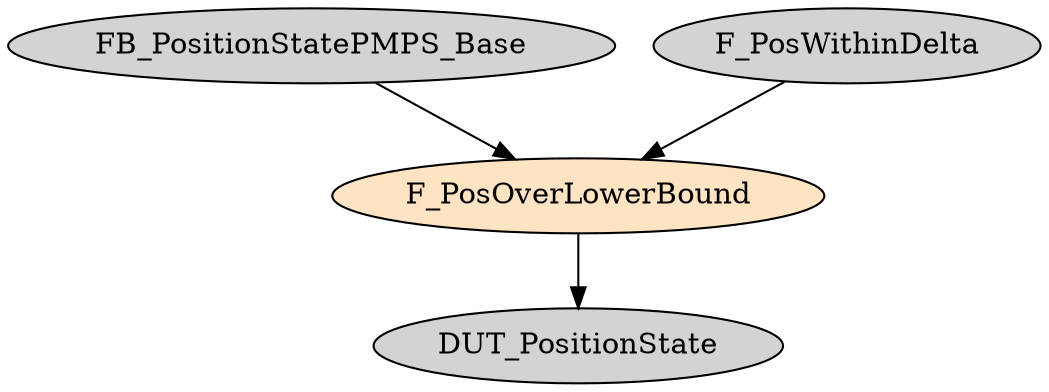 digraph F_PosOverLowerBound {
     node [style=filled]
    F_PosOverLowerBound [fillcolor = bisque];
    FB_PositionStatePMPS_Base -> F_PosOverLowerBound;
    F_PosOverLowerBound -> DUT_PositionState;
    F_PosWithinDelta -> F_PosOverLowerBound;
}
